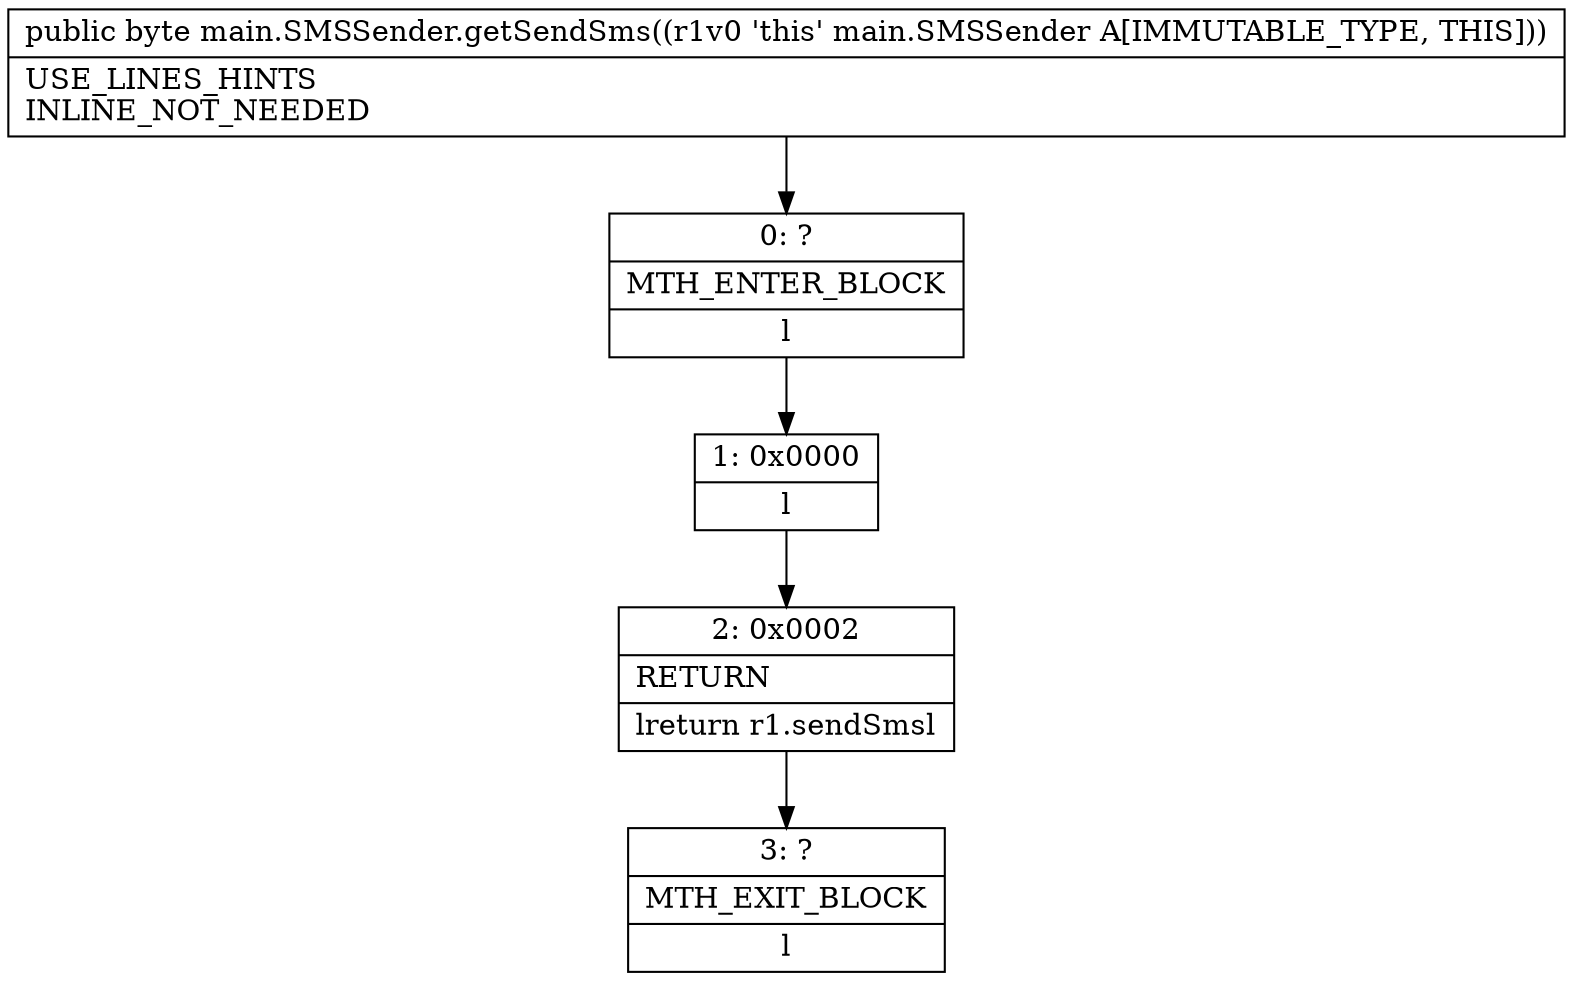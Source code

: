 digraph "CFG formain.SMSSender.getSendSms()B" {
Node_0 [shape=record,label="{0\:\ ?|MTH_ENTER_BLOCK\l|l}"];
Node_1 [shape=record,label="{1\:\ 0x0000|l}"];
Node_2 [shape=record,label="{2\:\ 0x0002|RETURN\l|lreturn r1.sendSmsl}"];
Node_3 [shape=record,label="{3\:\ ?|MTH_EXIT_BLOCK\l|l}"];
MethodNode[shape=record,label="{public byte main.SMSSender.getSendSms((r1v0 'this' main.SMSSender A[IMMUTABLE_TYPE, THIS]))  | USE_LINES_HINTS\lINLINE_NOT_NEEDED\l}"];
MethodNode -> Node_0;
Node_0 -> Node_1;
Node_1 -> Node_2;
Node_2 -> Node_3;
}

